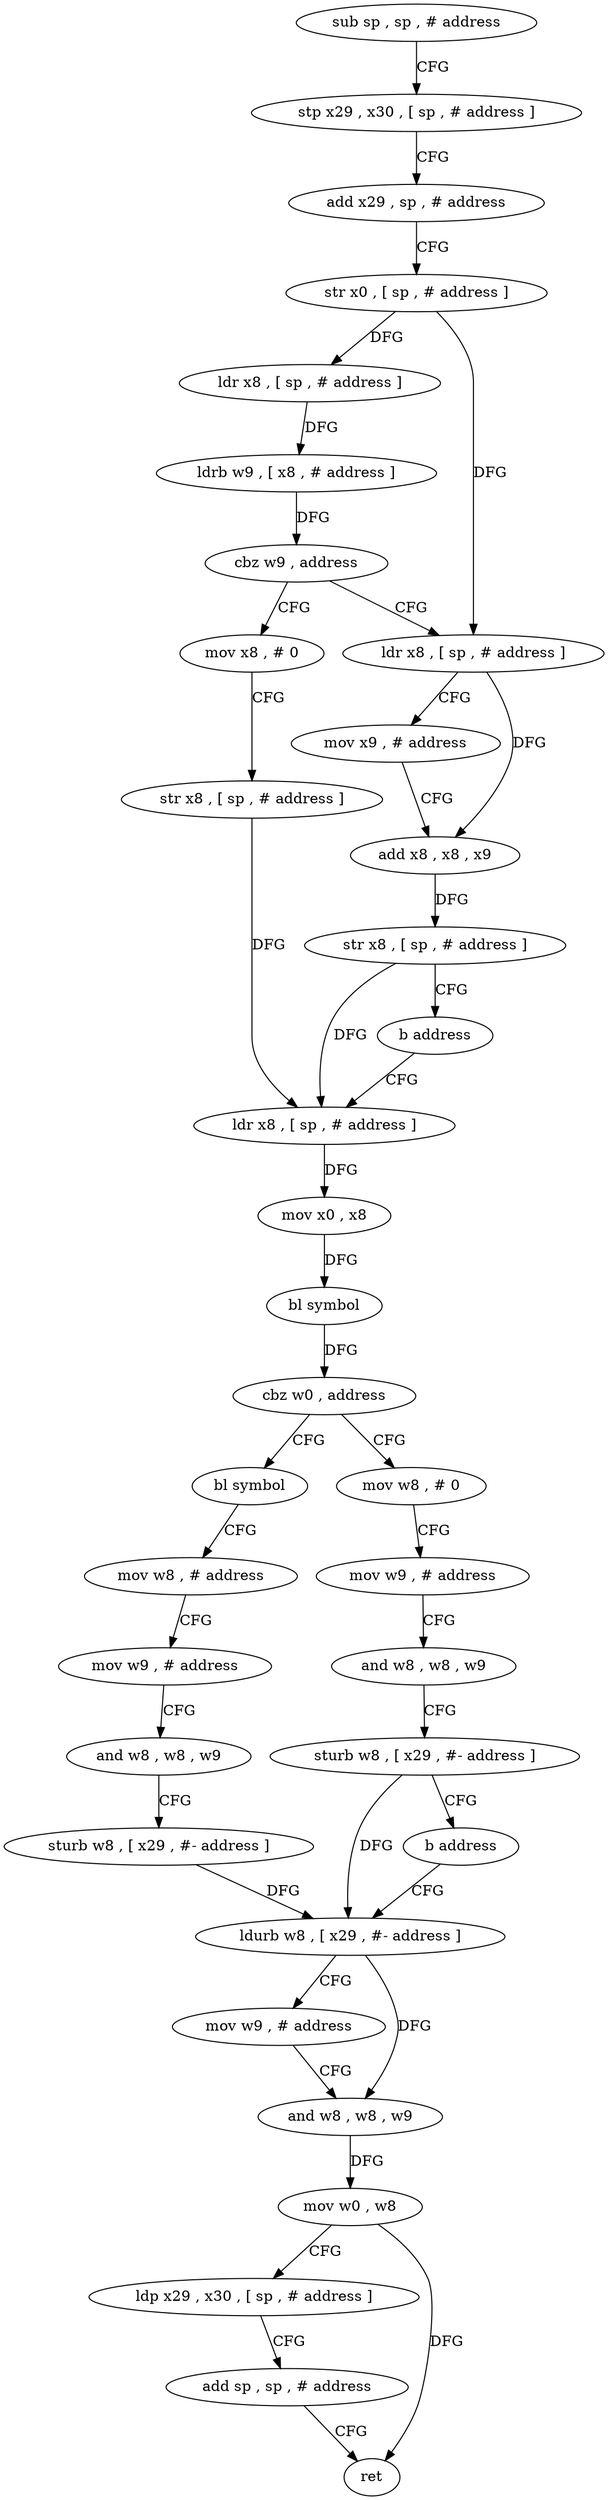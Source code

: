 digraph "func" {
"4323316" [label = "sub sp , sp , # address" ]
"4323320" [label = "stp x29 , x30 , [ sp , # address ]" ]
"4323324" [label = "add x29 , sp , # address" ]
"4323328" [label = "str x0 , [ sp , # address ]" ]
"4323332" [label = "ldr x8 , [ sp , # address ]" ]
"4323336" [label = "ldrb w9 , [ x8 , # address ]" ]
"4323340" [label = "cbz w9 , address" ]
"4323364" [label = "mov x8 , # 0" ]
"4323344" [label = "ldr x8 , [ sp , # address ]" ]
"4323368" [label = "str x8 , [ sp , # address ]" ]
"4323372" [label = "ldr x8 , [ sp , # address ]" ]
"4323348" [label = "mov x9 , # address" ]
"4323352" [label = "add x8 , x8 , x9" ]
"4323356" [label = "str x8 , [ sp , # address ]" ]
"4323360" [label = "b address" ]
"4323408" [label = "bl symbol" ]
"4323412" [label = "mov w8 , # address" ]
"4323416" [label = "mov w9 , # address" ]
"4323420" [label = "and w8 , w8 , w9" ]
"4323424" [label = "sturb w8 , [ x29 , #- address ]" ]
"4323428" [label = "ldurb w8 , [ x29 , #- address ]" ]
"4323388" [label = "mov w8 , # 0" ]
"4323392" [label = "mov w9 , # address" ]
"4323396" [label = "and w8 , w8 , w9" ]
"4323400" [label = "sturb w8 , [ x29 , #- address ]" ]
"4323404" [label = "b address" ]
"4323376" [label = "mov x0 , x8" ]
"4323380" [label = "bl symbol" ]
"4323384" [label = "cbz w0 , address" ]
"4323432" [label = "mov w9 , # address" ]
"4323436" [label = "and w8 , w8 , w9" ]
"4323440" [label = "mov w0 , w8" ]
"4323444" [label = "ldp x29 , x30 , [ sp , # address ]" ]
"4323448" [label = "add sp , sp , # address" ]
"4323452" [label = "ret" ]
"4323316" -> "4323320" [ label = "CFG" ]
"4323320" -> "4323324" [ label = "CFG" ]
"4323324" -> "4323328" [ label = "CFG" ]
"4323328" -> "4323332" [ label = "DFG" ]
"4323328" -> "4323344" [ label = "DFG" ]
"4323332" -> "4323336" [ label = "DFG" ]
"4323336" -> "4323340" [ label = "DFG" ]
"4323340" -> "4323364" [ label = "CFG" ]
"4323340" -> "4323344" [ label = "CFG" ]
"4323364" -> "4323368" [ label = "CFG" ]
"4323344" -> "4323348" [ label = "CFG" ]
"4323344" -> "4323352" [ label = "DFG" ]
"4323368" -> "4323372" [ label = "DFG" ]
"4323372" -> "4323376" [ label = "DFG" ]
"4323348" -> "4323352" [ label = "CFG" ]
"4323352" -> "4323356" [ label = "DFG" ]
"4323356" -> "4323360" [ label = "CFG" ]
"4323356" -> "4323372" [ label = "DFG" ]
"4323360" -> "4323372" [ label = "CFG" ]
"4323408" -> "4323412" [ label = "CFG" ]
"4323412" -> "4323416" [ label = "CFG" ]
"4323416" -> "4323420" [ label = "CFG" ]
"4323420" -> "4323424" [ label = "CFG" ]
"4323424" -> "4323428" [ label = "DFG" ]
"4323428" -> "4323432" [ label = "CFG" ]
"4323428" -> "4323436" [ label = "DFG" ]
"4323388" -> "4323392" [ label = "CFG" ]
"4323392" -> "4323396" [ label = "CFG" ]
"4323396" -> "4323400" [ label = "CFG" ]
"4323400" -> "4323404" [ label = "CFG" ]
"4323400" -> "4323428" [ label = "DFG" ]
"4323404" -> "4323428" [ label = "CFG" ]
"4323376" -> "4323380" [ label = "DFG" ]
"4323380" -> "4323384" [ label = "DFG" ]
"4323384" -> "4323408" [ label = "CFG" ]
"4323384" -> "4323388" [ label = "CFG" ]
"4323432" -> "4323436" [ label = "CFG" ]
"4323436" -> "4323440" [ label = "DFG" ]
"4323440" -> "4323444" [ label = "CFG" ]
"4323440" -> "4323452" [ label = "DFG" ]
"4323444" -> "4323448" [ label = "CFG" ]
"4323448" -> "4323452" [ label = "CFG" ]
}
